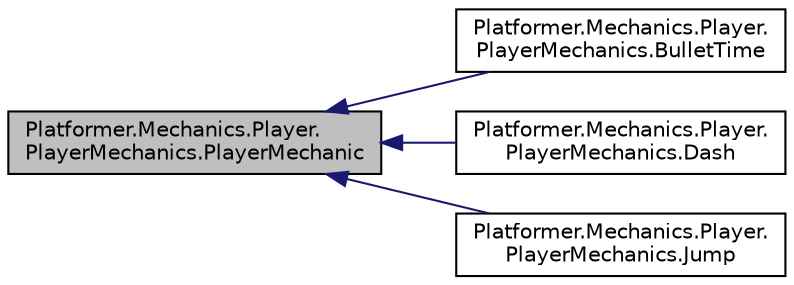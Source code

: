 digraph "Platformer.Mechanics.Player.PlayerMechanics.PlayerMechanic"
{
 // LATEX_PDF_SIZE
  edge [fontname="Helvetica",fontsize="10",labelfontname="Helvetica",labelfontsize="10"];
  node [fontname="Helvetica",fontsize="10",shape=record];
  rankdir="LR";
  Node1 [label="Platformer.Mechanics.Player.\lPlayerMechanics.PlayerMechanic",height=0.2,width=0.4,color="black", fillcolor="grey75", style="filled", fontcolor="black",tooltip="interface from which mechanics moved to a class will inherit"];
  Node1 -> Node2 [dir="back",color="midnightblue",fontsize="10",style="solid",fontname="Helvetica"];
  Node2 [label="Platformer.Mechanics.Player.\lPlayerMechanics.BulletTime",height=0.2,width=0.4,color="black", fillcolor="white", style="filled",URL="$class_platformer_1_1_mechanics_1_1_player_1_1_player_mechanics_1_1_bullet_time.html",tooltip="Class that manages the bullet time mechanic of the PlayerController"];
  Node1 -> Node3 [dir="back",color="midnightblue",fontsize="10",style="solid",fontname="Helvetica"];
  Node3 [label="Platformer.Mechanics.Player.\lPlayerMechanics.Dash",height=0.2,width=0.4,color="black", fillcolor="white", style="filled",URL="$class_platformer_1_1_mechanics_1_1_player_1_1_player_mechanics_1_1_dash.html",tooltip="Class that manages the Dash of the PlayerController"];
  Node1 -> Node4 [dir="back",color="midnightblue",fontsize="10",style="solid",fontname="Helvetica"];
  Node4 [label="Platformer.Mechanics.Player.\lPlayerMechanics.Jump",height=0.2,width=0.4,color="black", fillcolor="white", style="filled",URL="$class_platformer_1_1_mechanics_1_1_player_1_1_player_mechanics_1_1_jump.html",tooltip="Class that manages the jump of the PlayerController"];
}
